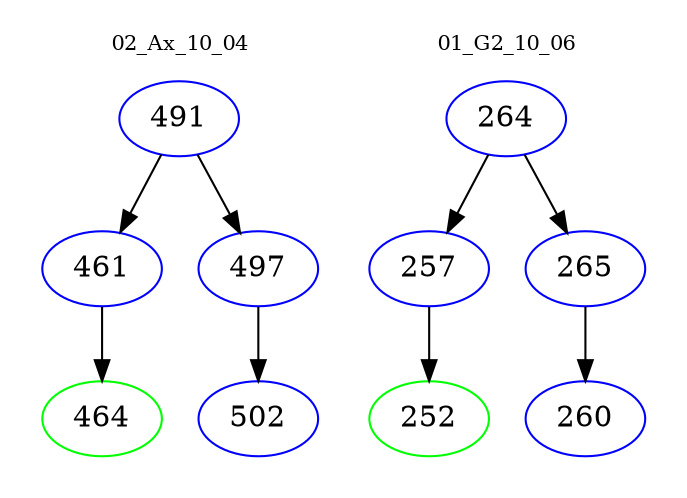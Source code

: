 digraph{
subgraph cluster_0 {
color = white
label = "02_Ax_10_04";
fontsize=10;
T0_491 [label="491", color="blue"]
T0_491 -> T0_461 [color="black"]
T0_461 [label="461", color="blue"]
T0_461 -> T0_464 [color="black"]
T0_464 [label="464", color="green"]
T0_491 -> T0_497 [color="black"]
T0_497 [label="497", color="blue"]
T0_497 -> T0_502 [color="black"]
T0_502 [label="502", color="blue"]
}
subgraph cluster_1 {
color = white
label = "01_G2_10_06";
fontsize=10;
T1_264 [label="264", color="blue"]
T1_264 -> T1_257 [color="black"]
T1_257 [label="257", color="blue"]
T1_257 -> T1_252 [color="black"]
T1_252 [label="252", color="green"]
T1_264 -> T1_265 [color="black"]
T1_265 [label="265", color="blue"]
T1_265 -> T1_260 [color="black"]
T1_260 [label="260", color="blue"]
}
}
